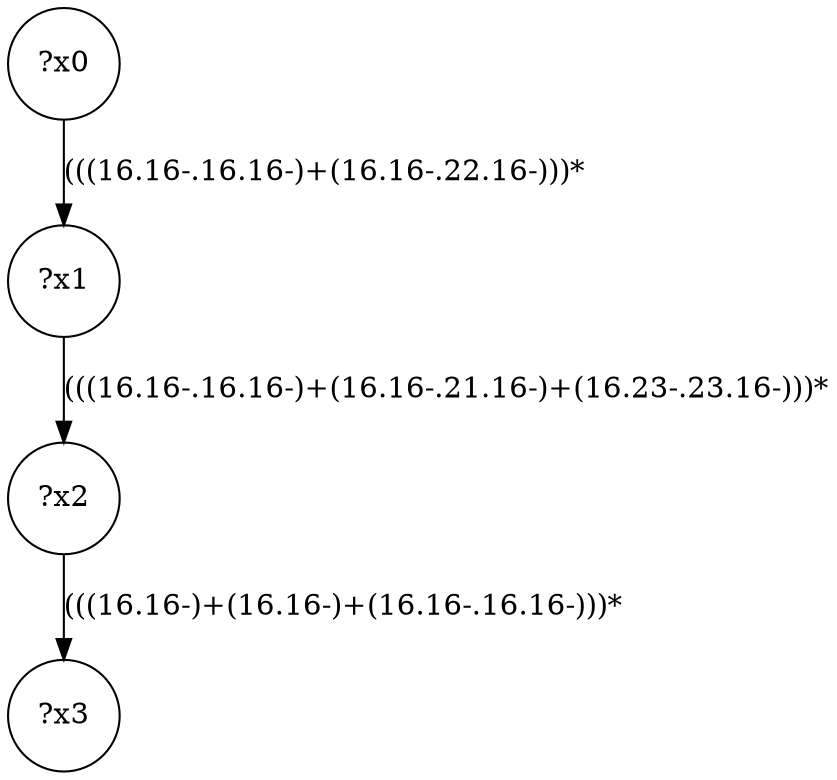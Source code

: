 digraph g {
	x0 [shape=circle, label="?x0"];
	x1 [shape=circle, label="?x1"];
	x0 -> x1 [label="(((16.16-.16.16-)+(16.16-.22.16-)))*"];
	x2 [shape=circle, label="?x2"];
	x1 -> x2 [label="(((16.16-.16.16-)+(16.16-.21.16-)+(16.23-.23.16-)))*"];
	x3 [shape=circle, label="?x3"];
	x2 -> x3 [label="(((16.16-)+(16.16-)+(16.16-.16.16-)))*"];
}
